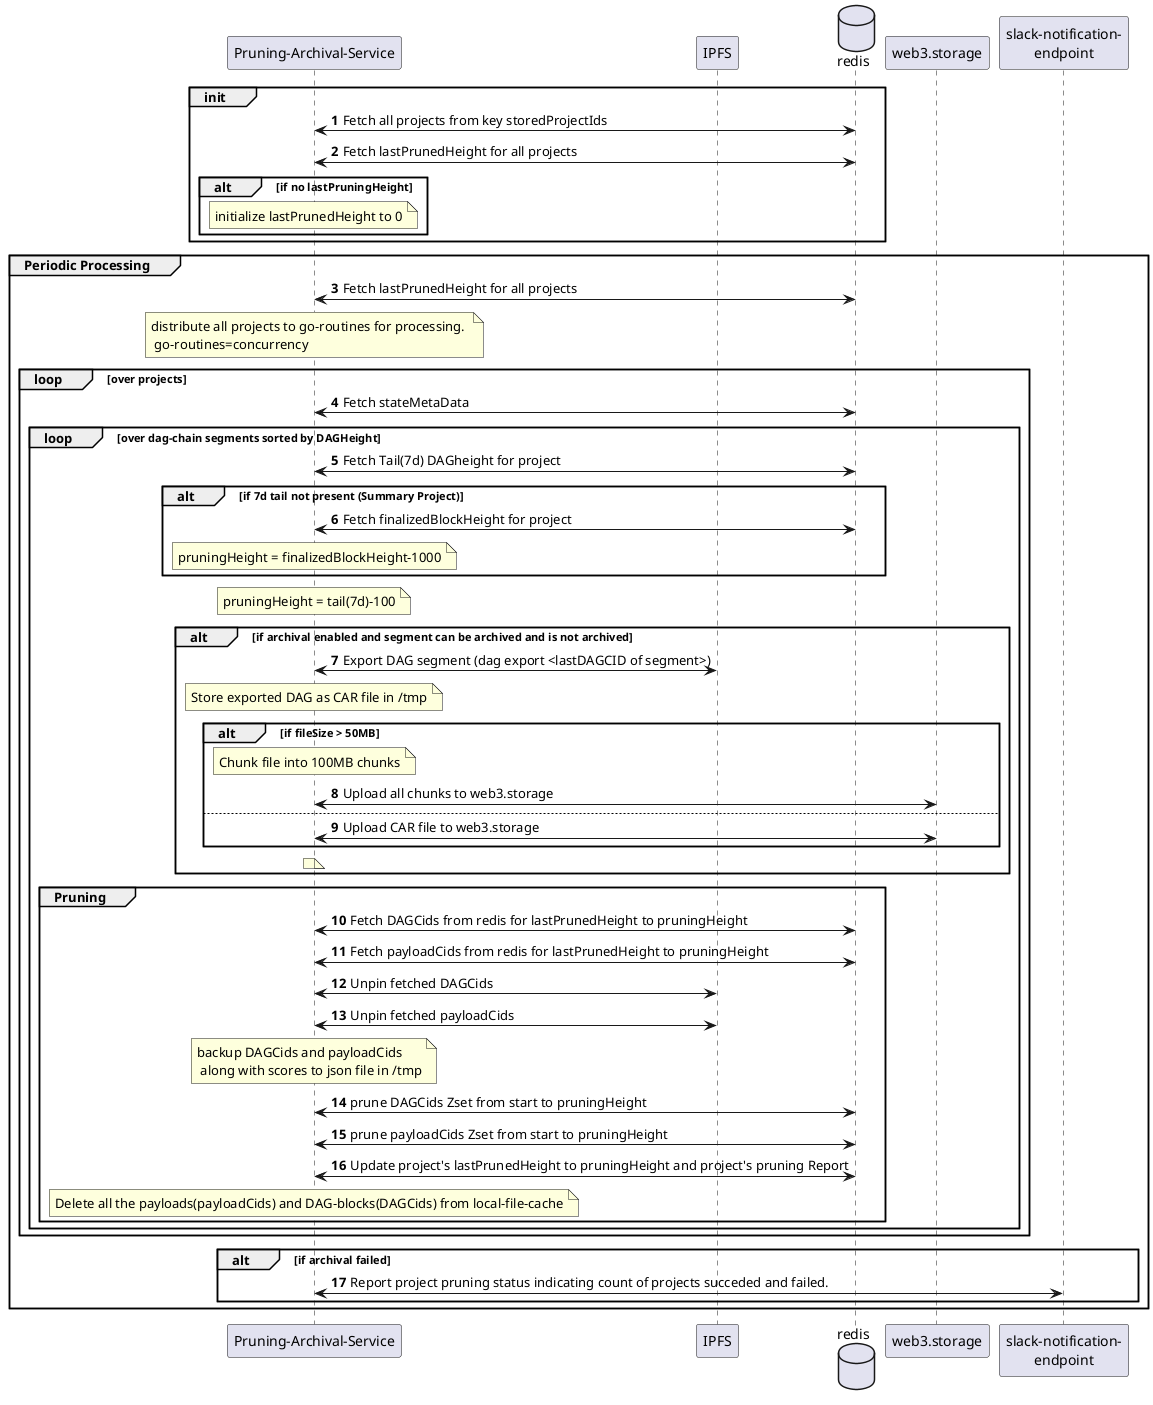 @startuml "Pruning Archival Processing Flow"
autonumber

participant "Pruning-Archival-Service" as pruning
participant "IPFS" as ipfs
database redis
participant "web3.storage" as w3s
participant "slack-notification-\nendpoint" as slack


group init
    pruning <-> redis: Fetch all projects from key storedProjectIds
    pruning <-> redis: Fetch lastPrunedHeight for all projects
    alt if no lastPruningHeight
        note over pruning: initialize lastPrunedHeight to 0
    end
end

group Periodic Processing

    pruning <-> redis: Fetch lastPrunedHeight for all projects

    note over pruning: distribute all projects to go-routines for processing. \n go-routines=concurrency

    loop over projects
        pruning <-> redis: Fetch stateMetaData

        loop over dag-chain segments sorted by DAGHeight

            pruning <-> redis : Fetch Tail(7d) DAGheight for project

            alt if 7d tail not present (Summary Project)
                pruning <-> redis : Fetch finalizedBlockHeight for project
                note over pruning: pruningHeight = finalizedBlockHeight-1000
            end

            note over pruning: pruningHeight = tail(7d)-100

            alt if archival enabled and segment can be archived and is not archived
                pruning <-> ipfs: Export DAG segment (dag export <lastDAGCID of segment>)
                note over pruning: Store exported DAG as CAR file in /tmp

                alt if fileSize > 50MB
                    note over pruning: Chunk file into 100MB chunks
                    pruning <-> w3s : Upload all chunks to web3.storage
                else
                    pruning <-> w3s : Upload CAR file to web3.storage
                end
                note over pruning:
            end //Archival

            group Pruning

                pruning <-> redis : Fetch DAGCids from redis for lastPrunedHeight to pruningHeight
                pruning <-> redis : Fetch payloadCids from redis for lastPrunedHeight to pruningHeight

                pruning <-> ipfs: Unpin fetched DAGCids
                pruning <-> ipfs: Unpin fetched payloadCids

                note over pruning: backup DAGCids and payloadCids \n along with scores to json file in /tmp

                pruning <-> redis: prune DAGCids Zset from start to pruningHeight
                pruning <-> redis: prune payloadCids Zset from start to pruningHeight

                pruning <-> redis : Update project's lastPrunedHeight to pruningHeight and project's pruning Report

                note over pruning: Delete all the payloads(payloadCids) and DAG-blocks(DAGCids) from local-file-cache

            end //Pruning
        end
    end

    alt if archival failed
        pruning <-> slack: Report project pruning status indicating count of projects succeded and failed.
    end

end //Processing